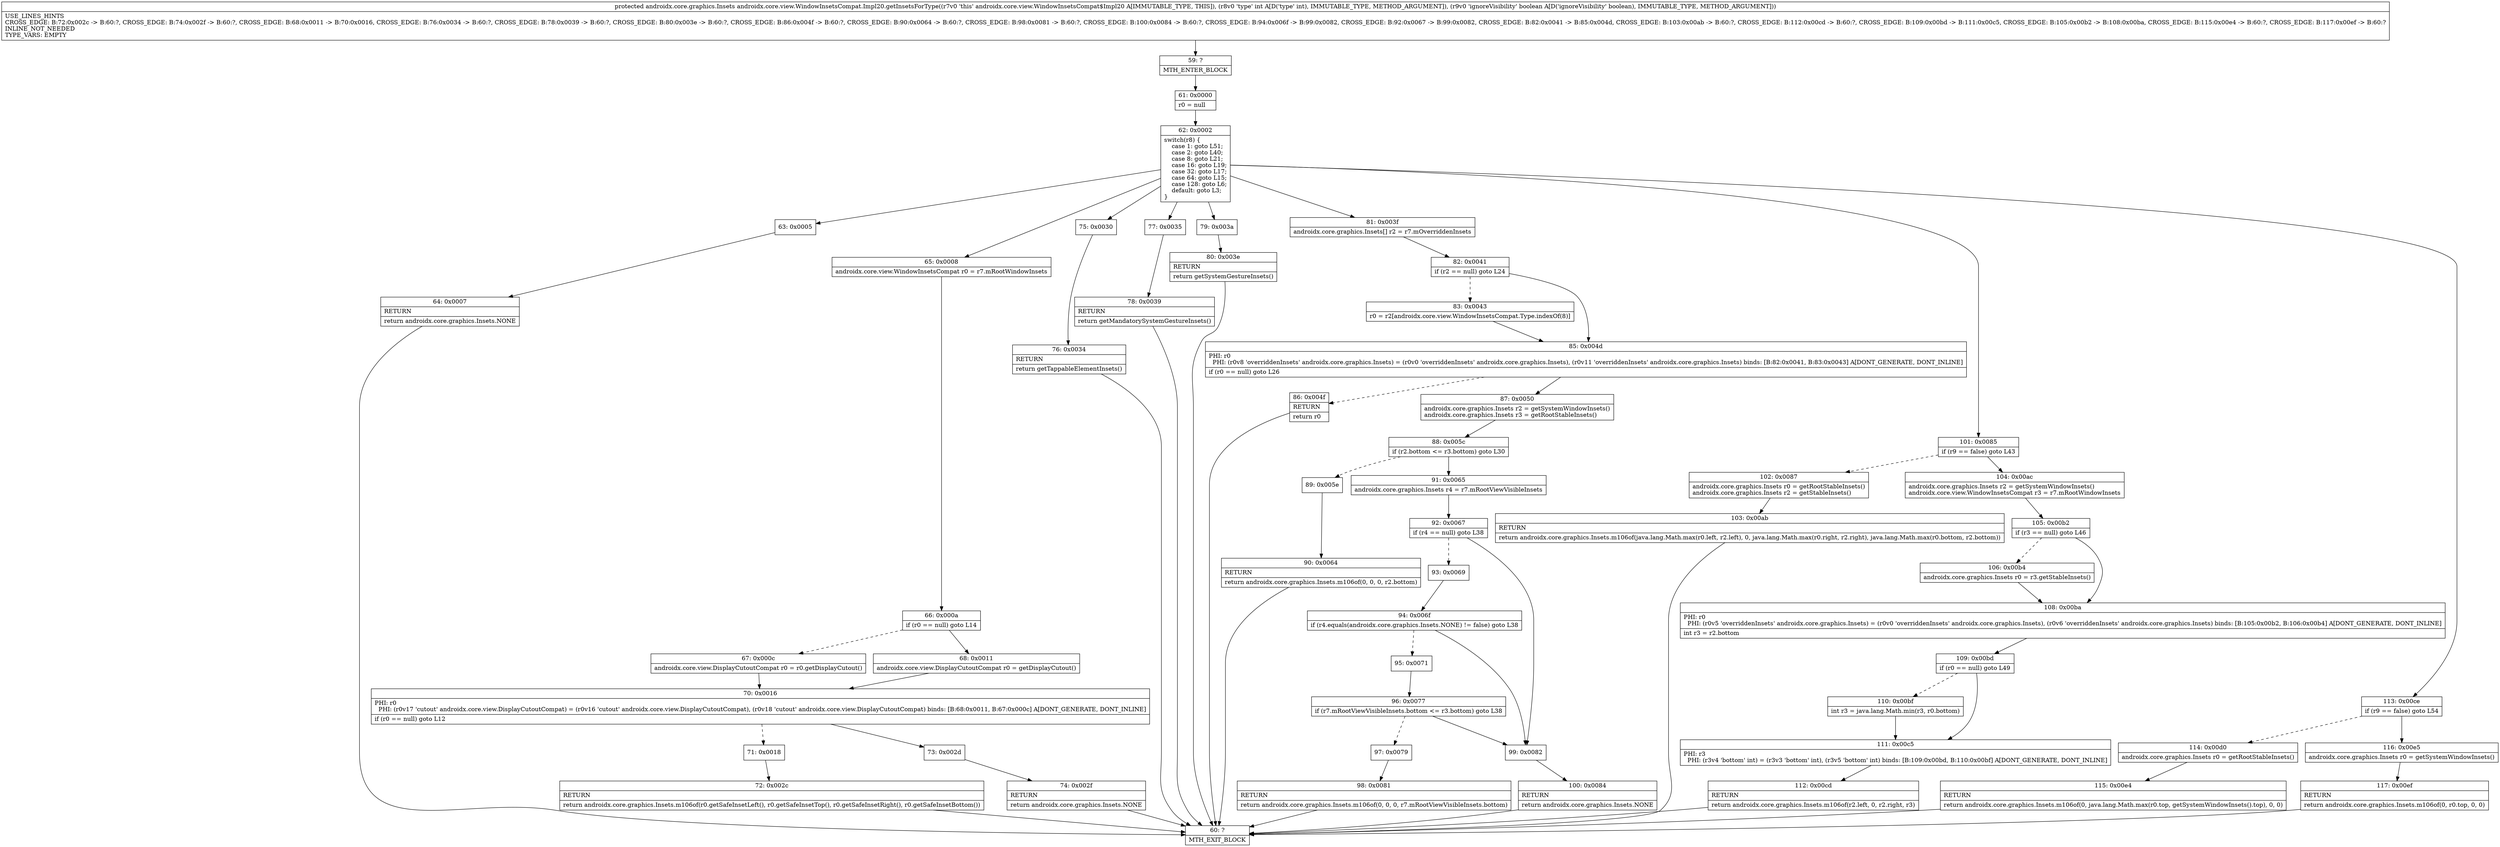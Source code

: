 digraph "CFG forandroidx.core.view.WindowInsetsCompat.Impl20.getInsetsForType(IZ)Landroidx\/core\/graphics\/Insets;" {
Node_59 [shape=record,label="{59\:\ ?|MTH_ENTER_BLOCK\l}"];
Node_61 [shape=record,label="{61\:\ 0x0000|r0 = null\l}"];
Node_62 [shape=record,label="{62\:\ 0x0002|switch(r8) \{\l    case 1: goto L51;\l    case 2: goto L40;\l    case 8: goto L21;\l    case 16: goto L19;\l    case 32: goto L17;\l    case 64: goto L15;\l    case 128: goto L6;\l    default: goto L3;\l\}\l}"];
Node_63 [shape=record,label="{63\:\ 0x0005}"];
Node_64 [shape=record,label="{64\:\ 0x0007|RETURN\l|return androidx.core.graphics.Insets.NONE\l}"];
Node_60 [shape=record,label="{60\:\ ?|MTH_EXIT_BLOCK\l}"];
Node_65 [shape=record,label="{65\:\ 0x0008|androidx.core.view.WindowInsetsCompat r0 = r7.mRootWindowInsets\l}"];
Node_66 [shape=record,label="{66\:\ 0x000a|if (r0 == null) goto L14\l}"];
Node_67 [shape=record,label="{67\:\ 0x000c|androidx.core.view.DisplayCutoutCompat r0 = r0.getDisplayCutout()\l}"];
Node_70 [shape=record,label="{70\:\ 0x0016|PHI: r0 \l  PHI: (r0v17 'cutout' androidx.core.view.DisplayCutoutCompat) = (r0v16 'cutout' androidx.core.view.DisplayCutoutCompat), (r0v18 'cutout' androidx.core.view.DisplayCutoutCompat) binds: [B:68:0x0011, B:67:0x000c] A[DONT_GENERATE, DONT_INLINE]\l|if (r0 == null) goto L12\l}"];
Node_71 [shape=record,label="{71\:\ 0x0018}"];
Node_72 [shape=record,label="{72\:\ 0x002c|RETURN\l|return androidx.core.graphics.Insets.m106of(r0.getSafeInsetLeft(), r0.getSafeInsetTop(), r0.getSafeInsetRight(), r0.getSafeInsetBottom())\l}"];
Node_73 [shape=record,label="{73\:\ 0x002d}"];
Node_74 [shape=record,label="{74\:\ 0x002f|RETURN\l|return androidx.core.graphics.Insets.NONE\l}"];
Node_68 [shape=record,label="{68\:\ 0x0011|androidx.core.view.DisplayCutoutCompat r0 = getDisplayCutout()\l}"];
Node_75 [shape=record,label="{75\:\ 0x0030}"];
Node_76 [shape=record,label="{76\:\ 0x0034|RETURN\l|return getTappableElementInsets()\l}"];
Node_77 [shape=record,label="{77\:\ 0x0035}"];
Node_78 [shape=record,label="{78\:\ 0x0039|RETURN\l|return getMandatorySystemGestureInsets()\l}"];
Node_79 [shape=record,label="{79\:\ 0x003a}"];
Node_80 [shape=record,label="{80\:\ 0x003e|RETURN\l|return getSystemGestureInsets()\l}"];
Node_81 [shape=record,label="{81\:\ 0x003f|androidx.core.graphics.Insets[] r2 = r7.mOverriddenInsets\l}"];
Node_82 [shape=record,label="{82\:\ 0x0041|if (r2 == null) goto L24\l}"];
Node_83 [shape=record,label="{83\:\ 0x0043|r0 = r2[androidx.core.view.WindowInsetsCompat.Type.indexOf(8)]\l}"];
Node_85 [shape=record,label="{85\:\ 0x004d|PHI: r0 \l  PHI: (r0v8 'overriddenInsets' androidx.core.graphics.Insets) = (r0v0 'overriddenInsets' androidx.core.graphics.Insets), (r0v11 'overriddenInsets' androidx.core.graphics.Insets) binds: [B:82:0x0041, B:83:0x0043] A[DONT_GENERATE, DONT_INLINE]\l|if (r0 == null) goto L26\l}"];
Node_86 [shape=record,label="{86\:\ 0x004f|RETURN\l|return r0\l}"];
Node_87 [shape=record,label="{87\:\ 0x0050|androidx.core.graphics.Insets r2 = getSystemWindowInsets()\landroidx.core.graphics.Insets r3 = getRootStableInsets()\l}"];
Node_88 [shape=record,label="{88\:\ 0x005c|if (r2.bottom \<= r3.bottom) goto L30\l}"];
Node_89 [shape=record,label="{89\:\ 0x005e}"];
Node_90 [shape=record,label="{90\:\ 0x0064|RETURN\l|return androidx.core.graphics.Insets.m106of(0, 0, 0, r2.bottom)\l}"];
Node_91 [shape=record,label="{91\:\ 0x0065|androidx.core.graphics.Insets r4 = r7.mRootViewVisibleInsets\l}"];
Node_92 [shape=record,label="{92\:\ 0x0067|if (r4 == null) goto L38\l}"];
Node_93 [shape=record,label="{93\:\ 0x0069}"];
Node_94 [shape=record,label="{94\:\ 0x006f|if (r4.equals(androidx.core.graphics.Insets.NONE) != false) goto L38\l}"];
Node_95 [shape=record,label="{95\:\ 0x0071}"];
Node_96 [shape=record,label="{96\:\ 0x0077|if (r7.mRootViewVisibleInsets.bottom \<= r3.bottom) goto L38\l}"];
Node_97 [shape=record,label="{97\:\ 0x0079}"];
Node_98 [shape=record,label="{98\:\ 0x0081|RETURN\l|return androidx.core.graphics.Insets.m106of(0, 0, 0, r7.mRootViewVisibleInsets.bottom)\l}"];
Node_99 [shape=record,label="{99\:\ 0x0082}"];
Node_100 [shape=record,label="{100\:\ 0x0084|RETURN\l|return androidx.core.graphics.Insets.NONE\l}"];
Node_101 [shape=record,label="{101\:\ 0x0085|if (r9 == false) goto L43\l}"];
Node_102 [shape=record,label="{102\:\ 0x0087|androidx.core.graphics.Insets r0 = getRootStableInsets()\landroidx.core.graphics.Insets r2 = getStableInsets()\l}"];
Node_103 [shape=record,label="{103\:\ 0x00ab|RETURN\l|return androidx.core.graphics.Insets.m106of(java.lang.Math.max(r0.left, r2.left), 0, java.lang.Math.max(r0.right, r2.right), java.lang.Math.max(r0.bottom, r2.bottom))\l}"];
Node_104 [shape=record,label="{104\:\ 0x00ac|androidx.core.graphics.Insets r2 = getSystemWindowInsets()\landroidx.core.view.WindowInsetsCompat r3 = r7.mRootWindowInsets\l}"];
Node_105 [shape=record,label="{105\:\ 0x00b2|if (r3 == null) goto L46\l}"];
Node_106 [shape=record,label="{106\:\ 0x00b4|androidx.core.graphics.Insets r0 = r3.getStableInsets()\l}"];
Node_108 [shape=record,label="{108\:\ 0x00ba|PHI: r0 \l  PHI: (r0v5 'overriddenInsets' androidx.core.graphics.Insets) = (r0v0 'overriddenInsets' androidx.core.graphics.Insets), (r0v6 'overriddenInsets' androidx.core.graphics.Insets) binds: [B:105:0x00b2, B:106:0x00b4] A[DONT_GENERATE, DONT_INLINE]\l|int r3 = r2.bottom\l}"];
Node_109 [shape=record,label="{109\:\ 0x00bd|if (r0 == null) goto L49\l}"];
Node_110 [shape=record,label="{110\:\ 0x00bf|int r3 = java.lang.Math.min(r3, r0.bottom)\l}"];
Node_111 [shape=record,label="{111\:\ 0x00c5|PHI: r3 \l  PHI: (r3v4 'bottom' int) = (r3v3 'bottom' int), (r3v5 'bottom' int) binds: [B:109:0x00bd, B:110:0x00bf] A[DONT_GENERATE, DONT_INLINE]\l}"];
Node_112 [shape=record,label="{112\:\ 0x00cd|RETURN\l|return androidx.core.graphics.Insets.m106of(r2.left, 0, r2.right, r3)\l}"];
Node_113 [shape=record,label="{113\:\ 0x00ce|if (r9 == false) goto L54\l}"];
Node_114 [shape=record,label="{114\:\ 0x00d0|androidx.core.graphics.Insets r0 = getRootStableInsets()\l}"];
Node_115 [shape=record,label="{115\:\ 0x00e4|RETURN\l|return androidx.core.graphics.Insets.m106of(0, java.lang.Math.max(r0.top, getSystemWindowInsets().top), 0, 0)\l}"];
Node_116 [shape=record,label="{116\:\ 0x00e5|androidx.core.graphics.Insets r0 = getSystemWindowInsets()\l}"];
Node_117 [shape=record,label="{117\:\ 0x00ef|RETURN\l|return androidx.core.graphics.Insets.m106of(0, r0.top, 0, 0)\l}"];
MethodNode[shape=record,label="{protected androidx.core.graphics.Insets androidx.core.view.WindowInsetsCompat.Impl20.getInsetsForType((r7v0 'this' androidx.core.view.WindowInsetsCompat$Impl20 A[IMMUTABLE_TYPE, THIS]), (r8v0 'type' int A[D('type' int), IMMUTABLE_TYPE, METHOD_ARGUMENT]), (r9v0 'ignoreVisibility' boolean A[D('ignoreVisibility' boolean), IMMUTABLE_TYPE, METHOD_ARGUMENT]))  | USE_LINES_HINTS\lCROSS_EDGE: B:72:0x002c \-\> B:60:?, CROSS_EDGE: B:74:0x002f \-\> B:60:?, CROSS_EDGE: B:68:0x0011 \-\> B:70:0x0016, CROSS_EDGE: B:76:0x0034 \-\> B:60:?, CROSS_EDGE: B:78:0x0039 \-\> B:60:?, CROSS_EDGE: B:80:0x003e \-\> B:60:?, CROSS_EDGE: B:86:0x004f \-\> B:60:?, CROSS_EDGE: B:90:0x0064 \-\> B:60:?, CROSS_EDGE: B:98:0x0081 \-\> B:60:?, CROSS_EDGE: B:100:0x0084 \-\> B:60:?, CROSS_EDGE: B:94:0x006f \-\> B:99:0x0082, CROSS_EDGE: B:92:0x0067 \-\> B:99:0x0082, CROSS_EDGE: B:82:0x0041 \-\> B:85:0x004d, CROSS_EDGE: B:103:0x00ab \-\> B:60:?, CROSS_EDGE: B:112:0x00cd \-\> B:60:?, CROSS_EDGE: B:109:0x00bd \-\> B:111:0x00c5, CROSS_EDGE: B:105:0x00b2 \-\> B:108:0x00ba, CROSS_EDGE: B:115:0x00e4 \-\> B:60:?, CROSS_EDGE: B:117:0x00ef \-\> B:60:?\lINLINE_NOT_NEEDED\lTYPE_VARS: EMPTY\l}"];
MethodNode -> Node_59;Node_59 -> Node_61;
Node_61 -> Node_62;
Node_62 -> Node_63;
Node_62 -> Node_65;
Node_62 -> Node_75;
Node_62 -> Node_77;
Node_62 -> Node_79;
Node_62 -> Node_81;
Node_62 -> Node_101;
Node_62 -> Node_113;
Node_63 -> Node_64;
Node_64 -> Node_60;
Node_65 -> Node_66;
Node_66 -> Node_67[style=dashed];
Node_66 -> Node_68;
Node_67 -> Node_70;
Node_70 -> Node_71[style=dashed];
Node_70 -> Node_73;
Node_71 -> Node_72;
Node_72 -> Node_60;
Node_73 -> Node_74;
Node_74 -> Node_60;
Node_68 -> Node_70;
Node_75 -> Node_76;
Node_76 -> Node_60;
Node_77 -> Node_78;
Node_78 -> Node_60;
Node_79 -> Node_80;
Node_80 -> Node_60;
Node_81 -> Node_82;
Node_82 -> Node_83[style=dashed];
Node_82 -> Node_85;
Node_83 -> Node_85;
Node_85 -> Node_86[style=dashed];
Node_85 -> Node_87;
Node_86 -> Node_60;
Node_87 -> Node_88;
Node_88 -> Node_89[style=dashed];
Node_88 -> Node_91;
Node_89 -> Node_90;
Node_90 -> Node_60;
Node_91 -> Node_92;
Node_92 -> Node_93[style=dashed];
Node_92 -> Node_99;
Node_93 -> Node_94;
Node_94 -> Node_95[style=dashed];
Node_94 -> Node_99;
Node_95 -> Node_96;
Node_96 -> Node_97[style=dashed];
Node_96 -> Node_99;
Node_97 -> Node_98;
Node_98 -> Node_60;
Node_99 -> Node_100;
Node_100 -> Node_60;
Node_101 -> Node_102[style=dashed];
Node_101 -> Node_104;
Node_102 -> Node_103;
Node_103 -> Node_60;
Node_104 -> Node_105;
Node_105 -> Node_106[style=dashed];
Node_105 -> Node_108;
Node_106 -> Node_108;
Node_108 -> Node_109;
Node_109 -> Node_110[style=dashed];
Node_109 -> Node_111;
Node_110 -> Node_111;
Node_111 -> Node_112;
Node_112 -> Node_60;
Node_113 -> Node_114[style=dashed];
Node_113 -> Node_116;
Node_114 -> Node_115;
Node_115 -> Node_60;
Node_116 -> Node_117;
Node_117 -> Node_60;
}

